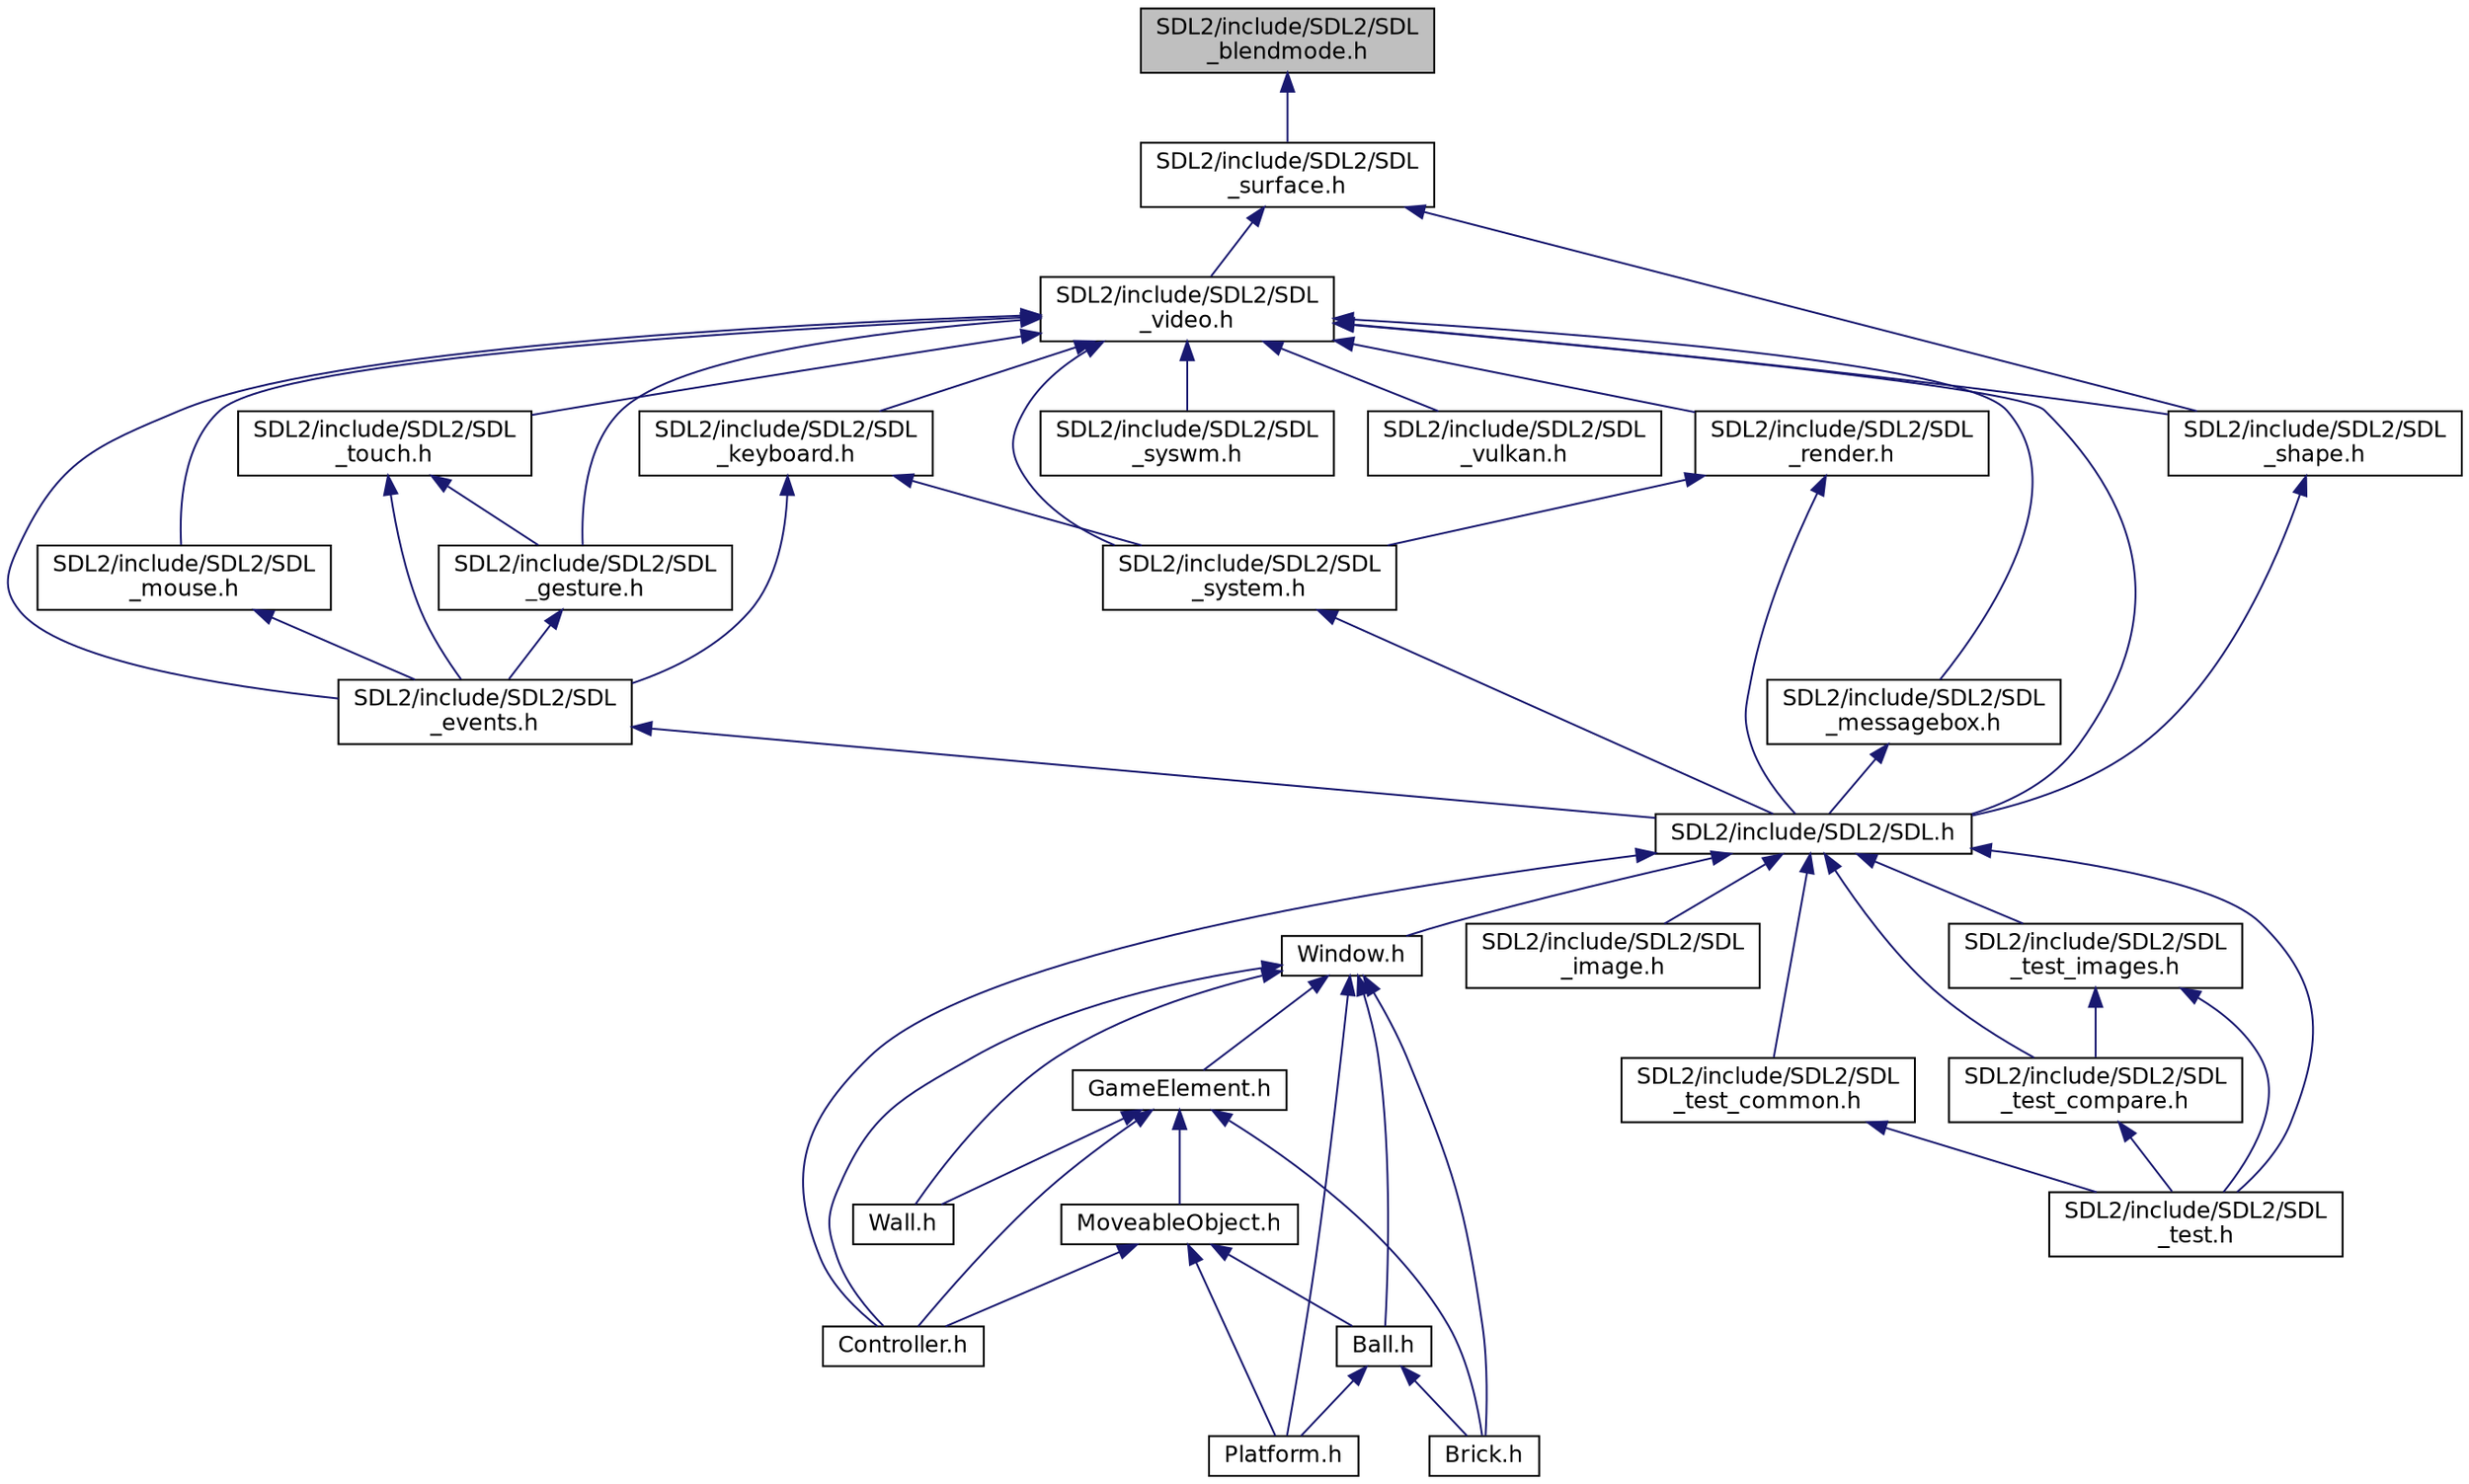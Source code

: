 digraph "SDL2/include/SDL2/SDL_blendmode.h"
{
  edge [fontname="Helvetica",fontsize="12",labelfontname="Helvetica",labelfontsize="12"];
  node [fontname="Helvetica",fontsize="12",shape=record];
  Node3 [label="SDL2/include/SDL2/SDL\l_blendmode.h",height=0.2,width=0.4,color="black", fillcolor="grey75", style="filled", fontcolor="black"];
  Node3 -> Node4 [dir="back",color="midnightblue",fontsize="12",style="solid",fontname="Helvetica"];
  Node4 [label="SDL2/include/SDL2/SDL\l_surface.h",height=0.2,width=0.4,color="black", fillcolor="white", style="filled",URL="$_s_d_l__surface_8h.html",tooltip="Header file for SDL_Surface definition and management functions. "];
  Node4 -> Node5 [dir="back",color="midnightblue",fontsize="12",style="solid",fontname="Helvetica"];
  Node5 [label="SDL2/include/SDL2/SDL\l_video.h",height=0.2,width=0.4,color="black", fillcolor="white", style="filled",URL="$_s_d_l__video_8h.html",tooltip="Header file for SDL video functions. "];
  Node5 -> Node6 [dir="back",color="midnightblue",fontsize="12",style="solid",fontname="Helvetica"];
  Node6 [label="SDL2/include/SDL2/SDL\l_events.h",height=0.2,width=0.4,color="black", fillcolor="white", style="filled",URL="$_s_d_l__events_8h.html",tooltip="Include file for SDL event handling. "];
  Node6 -> Node7 [dir="back",color="midnightblue",fontsize="12",style="solid",fontname="Helvetica"];
  Node7 [label="SDL2/include/SDL2/SDL.h",height=0.2,width=0.4,color="black", fillcolor="white", style="filled",URL="$_s_d_l_8h.html",tooltip="Main include header for the SDL library. "];
  Node7 -> Node8 [dir="back",color="midnightblue",fontsize="12",style="solid",fontname="Helvetica"];
  Node8 [label="Window.h",height=0.2,width=0.4,color="black", fillcolor="white", style="filled",URL="$_window_8h_source.html"];
  Node8 -> Node9 [dir="back",color="midnightblue",fontsize="12",style="solid",fontname="Helvetica"];
  Node9 [label="Ball.h",height=0.2,width=0.4,color="black", fillcolor="white", style="filled",URL="$_ball_8h_source.html"];
  Node9 -> Node10 [dir="back",color="midnightblue",fontsize="12",style="solid",fontname="Helvetica"];
  Node10 [label="Brick.h",height=0.2,width=0.4,color="black", fillcolor="white", style="filled",URL="$_brick_8h_source.html"];
  Node9 -> Node11 [dir="back",color="midnightblue",fontsize="12",style="solid",fontname="Helvetica"];
  Node11 [label="Platform.h",height=0.2,width=0.4,color="black", fillcolor="white", style="filled",URL="$_platform_8h_source.html"];
  Node8 -> Node12 [dir="back",color="midnightblue",fontsize="12",style="solid",fontname="Helvetica"];
  Node12 [label="GameElement.h",height=0.2,width=0.4,color="black", fillcolor="white", style="filled",URL="$_game_element_8h_source.html"];
  Node12 -> Node13 [dir="back",color="midnightblue",fontsize="12",style="solid",fontname="Helvetica"];
  Node13 [label="MoveableObject.h",height=0.2,width=0.4,color="black", fillcolor="white", style="filled",URL="$_moveable_object_8h_source.html"];
  Node13 -> Node9 [dir="back",color="midnightblue",fontsize="12",style="solid",fontname="Helvetica"];
  Node13 -> Node14 [dir="back",color="midnightblue",fontsize="12",style="solid",fontname="Helvetica"];
  Node14 [label="Controller.h",height=0.2,width=0.4,color="black", fillcolor="white", style="filled",URL="$_controller_8h_source.html"];
  Node13 -> Node11 [dir="back",color="midnightblue",fontsize="12",style="solid",fontname="Helvetica"];
  Node12 -> Node10 [dir="back",color="midnightblue",fontsize="12",style="solid",fontname="Helvetica"];
  Node12 -> Node14 [dir="back",color="midnightblue",fontsize="12",style="solid",fontname="Helvetica"];
  Node12 -> Node15 [dir="back",color="midnightblue",fontsize="12",style="solid",fontname="Helvetica"];
  Node15 [label="Wall.h",height=0.2,width=0.4,color="black", fillcolor="white", style="filled",URL="$_wall_8h_source.html"];
  Node8 -> Node10 [dir="back",color="midnightblue",fontsize="12",style="solid",fontname="Helvetica"];
  Node8 -> Node14 [dir="back",color="midnightblue",fontsize="12",style="solid",fontname="Helvetica"];
  Node8 -> Node11 [dir="back",color="midnightblue",fontsize="12",style="solid",fontname="Helvetica"];
  Node8 -> Node15 [dir="back",color="midnightblue",fontsize="12",style="solid",fontname="Helvetica"];
  Node7 -> Node14 [dir="back",color="midnightblue",fontsize="12",style="solid",fontname="Helvetica"];
  Node7 -> Node16 [dir="back",color="midnightblue",fontsize="12",style="solid",fontname="Helvetica"];
  Node16 [label="SDL2/include/SDL2/SDL\l_image.h",height=0.2,width=0.4,color="black", fillcolor="white", style="filled",URL="$_s_d_l__image_8h_source.html"];
  Node7 -> Node17 [dir="back",color="midnightblue",fontsize="12",style="solid",fontname="Helvetica"];
  Node17 [label="SDL2/include/SDL2/SDL\l_test.h",height=0.2,width=0.4,color="black", fillcolor="white", style="filled",URL="$_s_d_l__test_8h.html",tooltip="Include file for SDL test framework. "];
  Node7 -> Node18 [dir="back",color="midnightblue",fontsize="12",style="solid",fontname="Helvetica"];
  Node18 [label="SDL2/include/SDL2/SDL\l_test_common.h",height=0.2,width=0.4,color="black", fillcolor="white", style="filled",URL="$_s_d_l__test__common_8h.html",tooltip="Include file for SDL test framework. "];
  Node18 -> Node17 [dir="back",color="midnightblue",fontsize="12",style="solid",fontname="Helvetica"];
  Node7 -> Node19 [dir="back",color="midnightblue",fontsize="12",style="solid",fontname="Helvetica"];
  Node19 [label="SDL2/include/SDL2/SDL\l_test_compare.h",height=0.2,width=0.4,color="black", fillcolor="white", style="filled",URL="$_s_d_l__test__compare_8h.html",tooltip="Include file for SDL test framework. "];
  Node19 -> Node17 [dir="back",color="midnightblue",fontsize="12",style="solid",fontname="Helvetica"];
  Node7 -> Node20 [dir="back",color="midnightblue",fontsize="12",style="solid",fontname="Helvetica"];
  Node20 [label="SDL2/include/SDL2/SDL\l_test_images.h",height=0.2,width=0.4,color="black", fillcolor="white", style="filled",URL="$_s_d_l__test__images_8h.html",tooltip="Include file for SDL test framework. "];
  Node20 -> Node19 [dir="back",color="midnightblue",fontsize="12",style="solid",fontname="Helvetica"];
  Node20 -> Node17 [dir="back",color="midnightblue",fontsize="12",style="solid",fontname="Helvetica"];
  Node5 -> Node21 [dir="back",color="midnightblue",fontsize="12",style="solid",fontname="Helvetica"];
  Node21 [label="SDL2/include/SDL2/SDL\l_keyboard.h",height=0.2,width=0.4,color="black", fillcolor="white", style="filled",URL="$_s_d_l__keyboard_8h.html",tooltip="Include file for SDL keyboard event handling. "];
  Node21 -> Node6 [dir="back",color="midnightblue",fontsize="12",style="solid",fontname="Helvetica"];
  Node21 -> Node22 [dir="back",color="midnightblue",fontsize="12",style="solid",fontname="Helvetica"];
  Node22 [label="SDL2/include/SDL2/SDL\l_system.h",height=0.2,width=0.4,color="black", fillcolor="white", style="filled",URL="$_s_d_l__system_8h.html",tooltip="Include file for platform specific SDL API functions. "];
  Node22 -> Node7 [dir="back",color="midnightblue",fontsize="12",style="solid",fontname="Helvetica"];
  Node5 -> Node23 [dir="back",color="midnightblue",fontsize="12",style="solid",fontname="Helvetica"];
  Node23 [label="SDL2/include/SDL2/SDL\l_mouse.h",height=0.2,width=0.4,color="black", fillcolor="white", style="filled",URL="$_s_d_l__mouse_8h.html",tooltip="Include file for SDL mouse event handling. "];
  Node23 -> Node6 [dir="back",color="midnightblue",fontsize="12",style="solid",fontname="Helvetica"];
  Node5 -> Node24 [dir="back",color="midnightblue",fontsize="12",style="solid",fontname="Helvetica"];
  Node24 [label="SDL2/include/SDL2/SDL\l_gesture.h",height=0.2,width=0.4,color="black", fillcolor="white", style="filled",URL="$_s_d_l__gesture_8h.html",tooltip="Include file for SDL gesture event handling. "];
  Node24 -> Node6 [dir="back",color="midnightblue",fontsize="12",style="solid",fontname="Helvetica"];
  Node5 -> Node25 [dir="back",color="midnightblue",fontsize="12",style="solid",fontname="Helvetica"];
  Node25 [label="SDL2/include/SDL2/SDL\l_touch.h",height=0.2,width=0.4,color="black", fillcolor="white", style="filled",URL="$_s_d_l__touch_8h.html",tooltip="Include file for SDL touch event handling. "];
  Node25 -> Node24 [dir="back",color="midnightblue",fontsize="12",style="solid",fontname="Helvetica"];
  Node25 -> Node6 [dir="back",color="midnightblue",fontsize="12",style="solid",fontname="Helvetica"];
  Node5 -> Node26 [dir="back",color="midnightblue",fontsize="12",style="solid",fontname="Helvetica"];
  Node26 [label="SDL2/include/SDL2/SDL\l_messagebox.h",height=0.2,width=0.4,color="black", fillcolor="white", style="filled",URL="$_s_d_l__messagebox_8h_source.html"];
  Node26 -> Node7 [dir="back",color="midnightblue",fontsize="12",style="solid",fontname="Helvetica"];
  Node5 -> Node27 [dir="back",color="midnightblue",fontsize="12",style="solid",fontname="Helvetica"];
  Node27 [label="SDL2/include/SDL2/SDL\l_render.h",height=0.2,width=0.4,color="black", fillcolor="white", style="filled",URL="$_s_d_l__render_8h.html",tooltip="Header file for SDL 2D rendering functions. "];
  Node27 -> Node7 [dir="back",color="midnightblue",fontsize="12",style="solid",fontname="Helvetica"];
  Node27 -> Node22 [dir="back",color="midnightblue",fontsize="12",style="solid",fontname="Helvetica"];
  Node5 -> Node28 [dir="back",color="midnightblue",fontsize="12",style="solid",fontname="Helvetica"];
  Node28 [label="SDL2/include/SDL2/SDL\l_shape.h",height=0.2,width=0.4,color="black", fillcolor="white", style="filled",URL="$_s_d_l__shape_8h.html",tooltip="Header file for the shaped window API. "];
  Node28 -> Node7 [dir="back",color="midnightblue",fontsize="12",style="solid",fontname="Helvetica"];
  Node5 -> Node22 [dir="back",color="midnightblue",fontsize="12",style="solid",fontname="Helvetica"];
  Node5 -> Node7 [dir="back",color="midnightblue",fontsize="12",style="solid",fontname="Helvetica"];
  Node5 -> Node29 [dir="back",color="midnightblue",fontsize="12",style="solid",fontname="Helvetica"];
  Node29 [label="SDL2/include/SDL2/SDL\l_syswm.h",height=0.2,width=0.4,color="black", fillcolor="white", style="filled",URL="$_s_d_l__syswm_8h.html",tooltip="Include file for SDL custom system window manager hooks. "];
  Node5 -> Node30 [dir="back",color="midnightblue",fontsize="12",style="solid",fontname="Helvetica"];
  Node30 [label="SDL2/include/SDL2/SDL\l_vulkan.h",height=0.2,width=0.4,color="black", fillcolor="white", style="filled",URL="$_s_d_l__vulkan_8h.html",tooltip="Header file for functions to creating Vulkan surfaces on SDL windows. "];
  Node4 -> Node28 [dir="back",color="midnightblue",fontsize="12",style="solid",fontname="Helvetica"];
}
